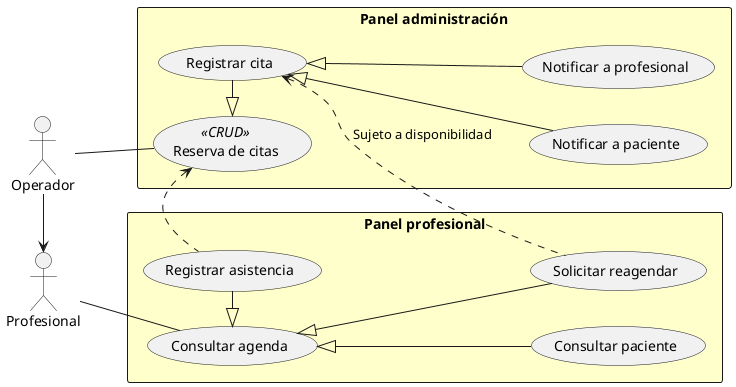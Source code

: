 @startuml
left to right direction
actor Operador
actor Profesional

rectangle "Panel administración" #BUSINESS {
    usecase "Reserva de citas" <<CRUD>> as AdminCitas
    usecase "Registrar cita" as Citar
    usecase "Notificar a paciente" as NotificarPaciente
    usecase "Notificar a profesional" as NotificarProfesional
}
rectangle "Panel profesional" #BUSINESS {
    usecase "Consultar agenda" as Agenda
    usecase "Consultar paciente" as ConsultarPaciente
    usecase "Registrar asistencia" as Asistencia
    usecase "Solicitar reagendar" as Reagendar
}

AdminCitas <|- Citar
Citar <|-- NotificarPaciente
Citar <|-- NotificarProfesional

AdminCitas <. Asistencia
Agenda <|- Asistencia

Citar <.- Reagendar: Sujeto a disponibilidad
Agenda <|-- Reagendar

Agenda <|-- ConsultarPaciente

Operador -> Profesional
Operador -- AdminCitas
Profesional -- Agenda
@enduml